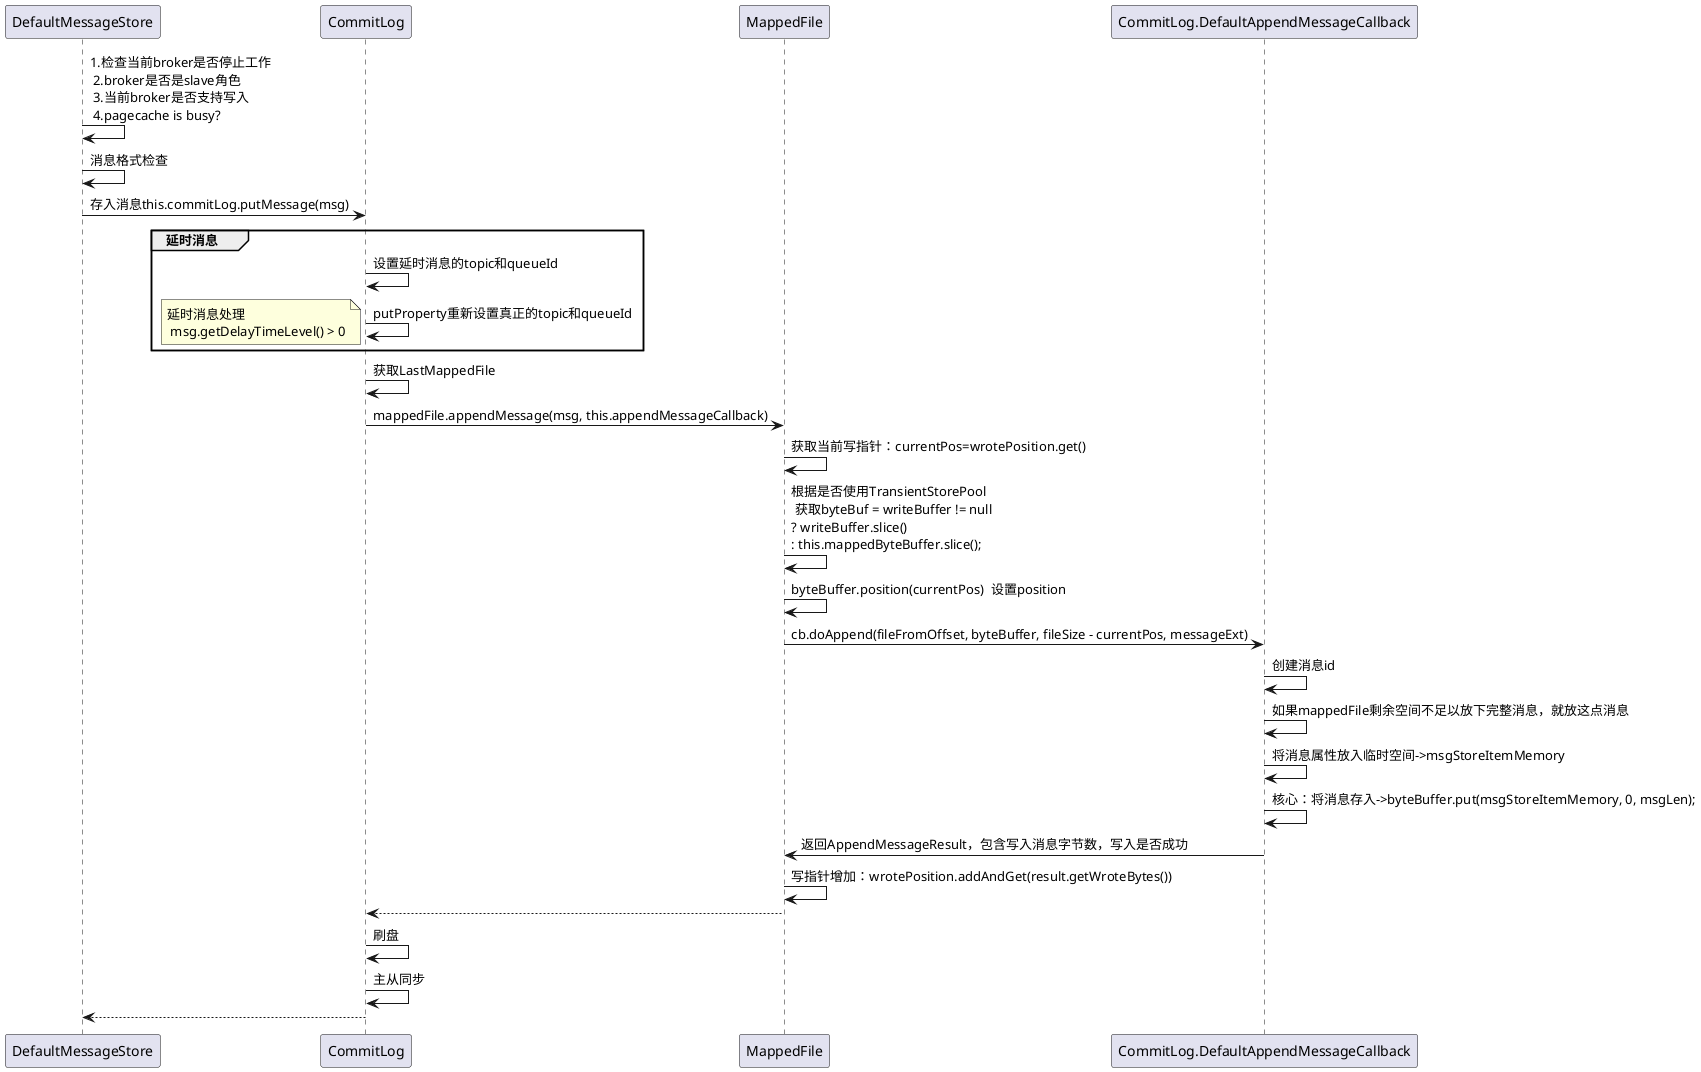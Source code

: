 @startuml
DefaultMessageStore -> DefaultMessageStore:1.检查当前broker是否停止工作 \n 2.broker是否是slave角色 \n 3.当前broker是否支持写入 \n 4.pagecache is busy?
DefaultMessageStore -> DefaultMessageStore:消息格式检查
DefaultMessageStore -> CommitLog: 存入消息this.commitLog.putMessage(msg)
group 延时消息
CommitLog -> CommitLog:设置延时消息的topic和queueId
CommitLog -> CommitLog:putProperty重新设置真正的topic和queueId
note left:延时消息处理 \n msg.getDelayTimeLevel() > 0
end

CommitLog -> CommitLog:获取LastMappedFile
CommitLog -> MappedFile:mappedFile.appendMessage(msg, this.appendMessageCallback)

MappedFile -> MappedFile:获取当前写指针：currentPos=wrotePosition.get()

MappedFile -> MappedFile:根据是否使用TransientStorePool \n 获取byteBuf = writeBuffer != null \n? writeBuffer.slice() \n: this.mappedByteBuffer.slice();

MappedFile -> MappedFile:byteBuffer.position(currentPos)  设置position

MappedFile -> CommitLog.DefaultAppendMessageCallback:cb.doAppend(fileFromOffset, byteBuffer, fileSize - currentPos, messageExt)
CommitLog.DefaultAppendMessageCallback -> CommitLog.DefaultAppendMessageCallback:创建消息id
CommitLog.DefaultAppendMessageCallback -> CommitLog.DefaultAppendMessageCallback:如果mappedFile剩余空间不足以放下完整消息，就放这点消息
CommitLog.DefaultAppendMessageCallback -> CommitLog.DefaultAppendMessageCallback:将消息属性放入临时空间->msgStoreItemMemory
CommitLog.DefaultAppendMessageCallback -> CommitLog.DefaultAppendMessageCallback:核心：将消息存入->byteBuffer.put(msgStoreItemMemory, 0, msgLen);
CommitLog.DefaultAppendMessageCallback -> MappedFile:返回AppendMessageResult，包含写入消息字节数，写入是否成功
MappedFile -> MappedFile:写指针增加：wrotePosition.addAndGet(result.getWroteBytes())
MappedFile --> CommitLog:

CommitLog -> CommitLog:刷盘
CommitLog -> CommitLog:主从同步

CommitLog --> DefaultMessageStore



@enduml
